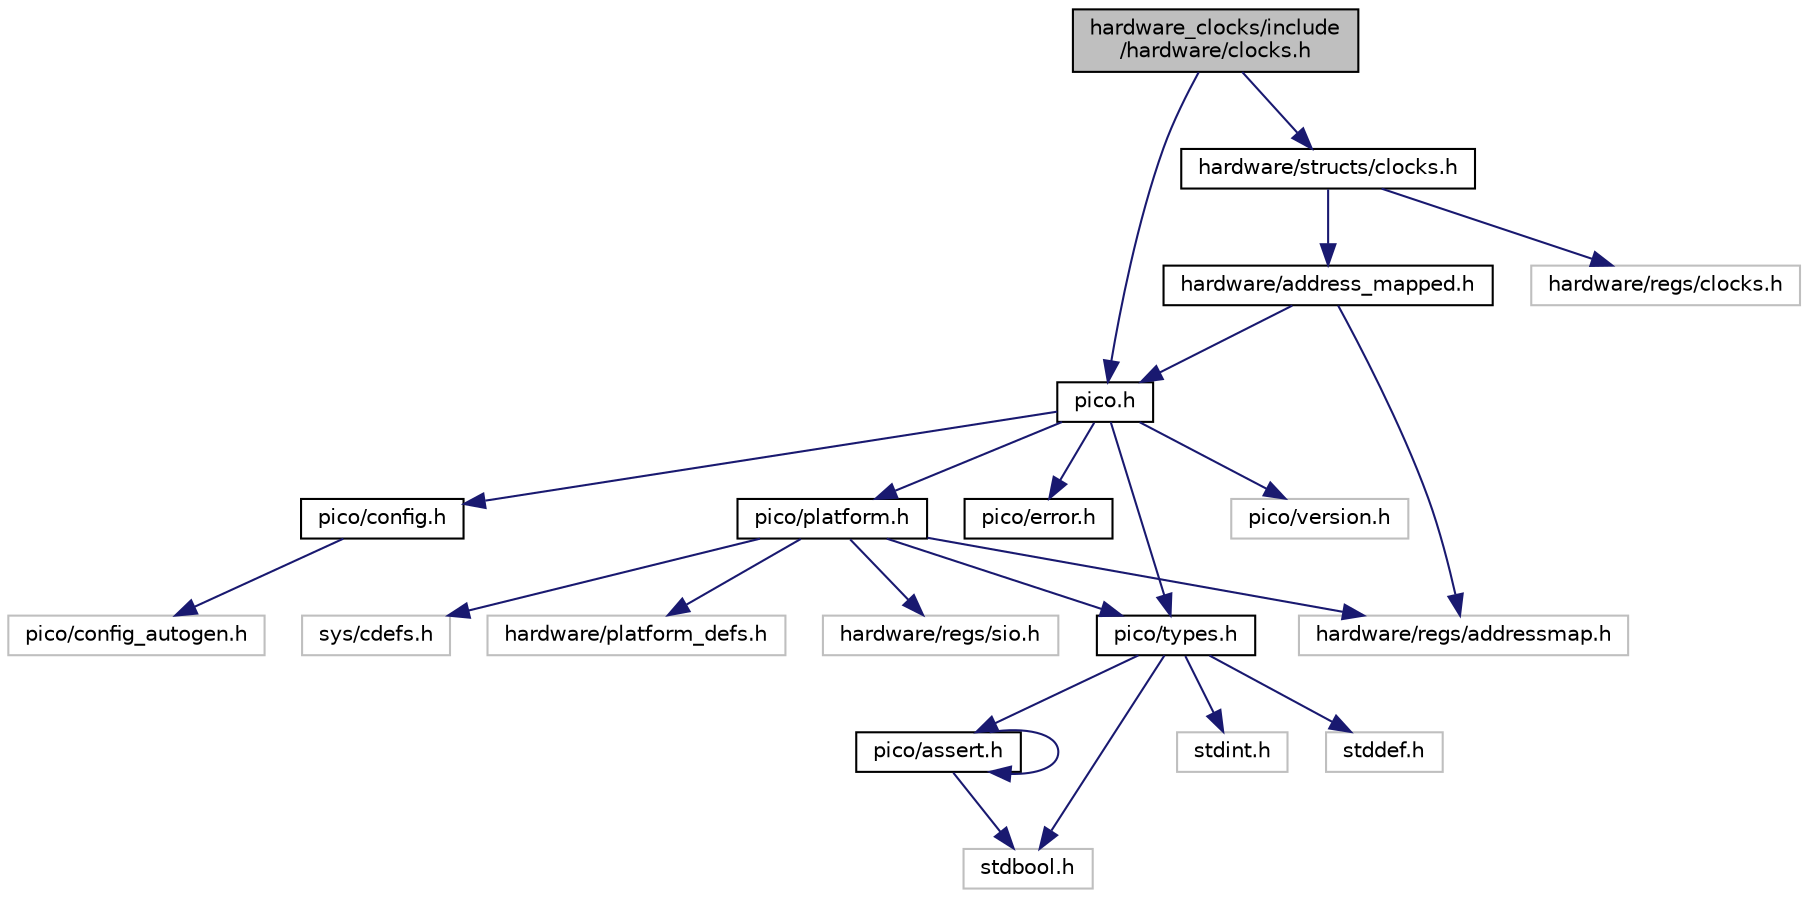 digraph "hardware_clocks/include/hardware/clocks.h"
{
 // LATEX_PDF_SIZE
  edge [fontname="Helvetica",fontsize="10",labelfontname="Helvetica",labelfontsize="10"];
  node [fontname="Helvetica",fontsize="10",shape=record];
  Node1 [label="hardware_clocks/include\l/hardware/clocks.h",height=0.2,width=0.4,color="black", fillcolor="grey75", style="filled", fontcolor="black",tooltip=" "];
  Node1 -> Node2 [color="midnightblue",fontsize="10",style="solid",fontname="Helvetica"];
  Node2 [label="pico.h",height=0.2,width=0.4,color="black", fillcolor="white", style="filled",URL="$pico_8h.html",tooltip=" "];
  Node2 -> Node3 [color="midnightblue",fontsize="10",style="solid",fontname="Helvetica"];
  Node3 [label="pico/types.h",height=0.2,width=0.4,color="black", fillcolor="white", style="filled",URL="$types_8h_source.html",tooltip=" "];
  Node3 -> Node4 [color="midnightblue",fontsize="10",style="solid",fontname="Helvetica"];
  Node4 [label="pico/assert.h",height=0.2,width=0.4,color="black", fillcolor="white", style="filled",URL="$assert_8h_source.html",tooltip=" "];
  Node4 -> Node5 [color="midnightblue",fontsize="10",style="solid",fontname="Helvetica"];
  Node5 [label="stdbool.h",height=0.2,width=0.4,color="grey75", fillcolor="white", style="filled",tooltip=" "];
  Node4 -> Node4 [color="midnightblue",fontsize="10",style="solid",fontname="Helvetica"];
  Node3 -> Node6 [color="midnightblue",fontsize="10",style="solid",fontname="Helvetica"];
  Node6 [label="stdint.h",height=0.2,width=0.4,color="grey75", fillcolor="white", style="filled",tooltip=" "];
  Node3 -> Node5 [color="midnightblue",fontsize="10",style="solid",fontname="Helvetica"];
  Node3 -> Node7 [color="midnightblue",fontsize="10",style="solid",fontname="Helvetica"];
  Node7 [label="stddef.h",height=0.2,width=0.4,color="grey75", fillcolor="white", style="filled",tooltip=" "];
  Node2 -> Node8 [color="midnightblue",fontsize="10",style="solid",fontname="Helvetica"];
  Node8 [label="pico/version.h",height=0.2,width=0.4,color="grey75", fillcolor="white", style="filled",tooltip=" "];
  Node2 -> Node9 [color="midnightblue",fontsize="10",style="solid",fontname="Helvetica"];
  Node9 [label="pico/config.h",height=0.2,width=0.4,color="black", fillcolor="white", style="filled",URL="$common_2pico__base_2include_2pico_2config_8h_source.html",tooltip=" "];
  Node9 -> Node10 [color="midnightblue",fontsize="10",style="solid",fontname="Helvetica"];
  Node10 [label="pico/config_autogen.h",height=0.2,width=0.4,color="grey75", fillcolor="white", style="filled",tooltip=" "];
  Node2 -> Node11 [color="midnightblue",fontsize="10",style="solid",fontname="Helvetica"];
  Node11 [label="pico/platform.h",height=0.2,width=0.4,color="black", fillcolor="white", style="filled",URL="$platform_8h.html",tooltip=" "];
  Node11 -> Node12 [color="midnightblue",fontsize="10",style="solid",fontname="Helvetica"];
  Node12 [label="hardware/platform_defs.h",height=0.2,width=0.4,color="grey75", fillcolor="white", style="filled",tooltip=" "];
  Node11 -> Node13 [color="midnightblue",fontsize="10",style="solid",fontname="Helvetica"];
  Node13 [label="hardware/regs/addressmap.h",height=0.2,width=0.4,color="grey75", fillcolor="white", style="filled",tooltip=" "];
  Node11 -> Node14 [color="midnightblue",fontsize="10",style="solid",fontname="Helvetica"];
  Node14 [label="hardware/regs/sio.h",height=0.2,width=0.4,color="grey75", fillcolor="white", style="filled",tooltip=" "];
  Node11 -> Node15 [color="midnightblue",fontsize="10",style="solid",fontname="Helvetica"];
  Node15 [label="sys/cdefs.h",height=0.2,width=0.4,color="grey75", fillcolor="white", style="filled",tooltip=" "];
  Node11 -> Node3 [color="midnightblue",fontsize="10",style="solid",fontname="Helvetica"];
  Node2 -> Node16 [color="midnightblue",fontsize="10",style="solid",fontname="Helvetica"];
  Node16 [label="pico/error.h",height=0.2,width=0.4,color="black", fillcolor="white", style="filled",URL="$error_8h_source.html",tooltip=" "];
  Node1 -> Node17 [color="midnightblue",fontsize="10",style="solid",fontname="Helvetica"];
  Node17 [label="hardware/structs/clocks.h",height=0.2,width=0.4,color="black", fillcolor="white", style="filled",URL="$rp2040_2hardware__structs_2include_2hardware_2structs_2clocks_8h_source.html",tooltip=" "];
  Node17 -> Node18 [color="midnightblue",fontsize="10",style="solid",fontname="Helvetica"];
  Node18 [label="hardware/address_mapped.h",height=0.2,width=0.4,color="black", fillcolor="white", style="filled",URL="$address__mapped_8h.html",tooltip=" "];
  Node18 -> Node2 [color="midnightblue",fontsize="10",style="solid",fontname="Helvetica"];
  Node18 -> Node13 [color="midnightblue",fontsize="10",style="solid",fontname="Helvetica"];
  Node17 -> Node19 [color="midnightblue",fontsize="10",style="solid",fontname="Helvetica"];
  Node19 [label="hardware/regs/clocks.h",height=0.2,width=0.4,color="grey75", fillcolor="white", style="filled",tooltip=" "];
}

